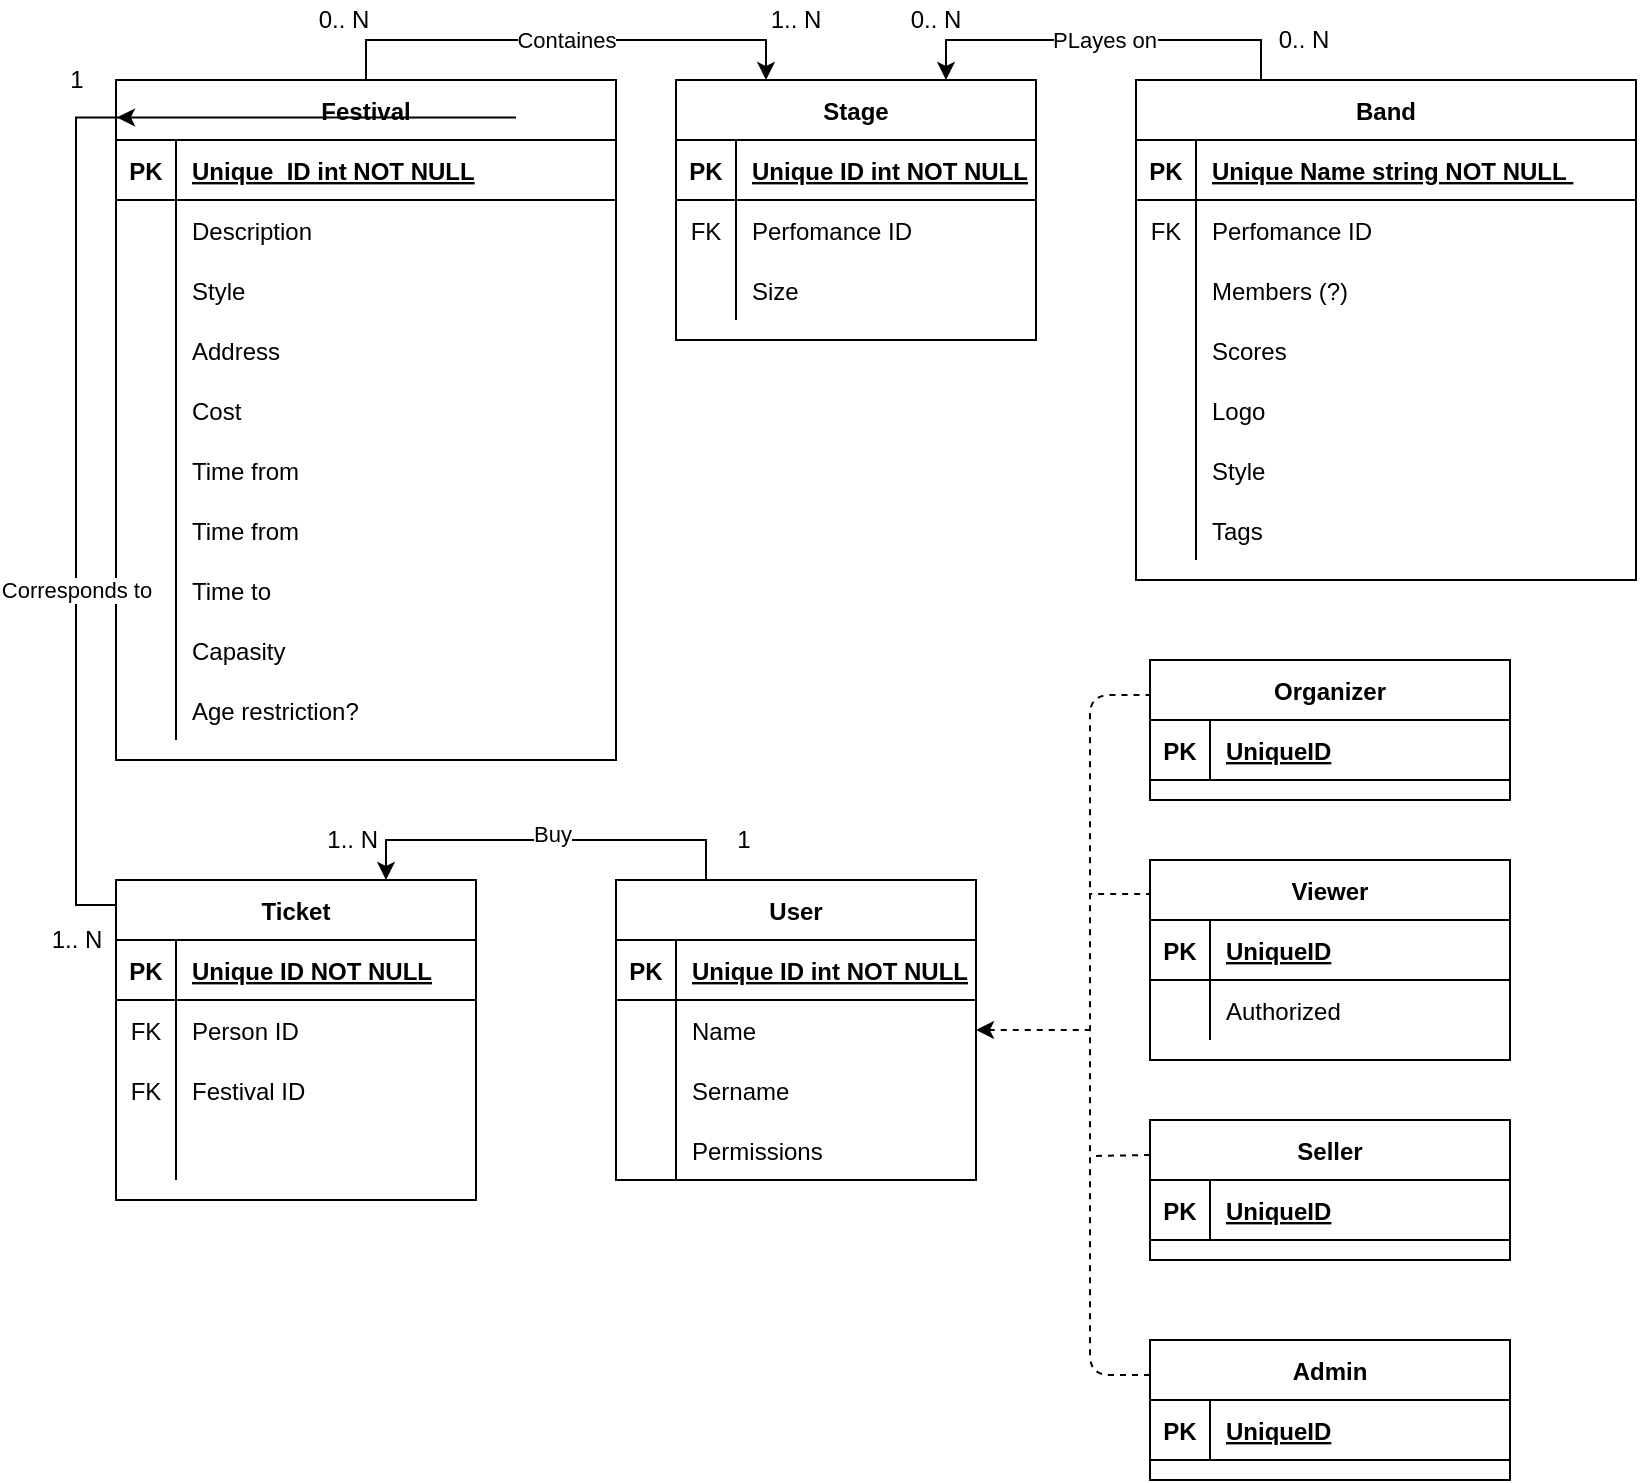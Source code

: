 <mxfile version="13.6.9" type="device"><diagram id="R2lEEEUBdFMjLlhIrx00" name="Page-1"><mxGraphModel dx="1662" dy="774" grid="1" gridSize="10" guides="1" tooltips="1" connect="1" arrows="1" fold="1" page="1" pageScale="1" pageWidth="850" pageHeight="1100" math="0" shadow="0" extFonts="Permanent Marker^https://fonts.googleapis.com/css?family=Permanent+Marker"><root><mxCell id="0"/><mxCell id="1" parent="0"/><mxCell id="lNlBMmtvw8cMD87-pBAn-54" value="Containes" style="edgeStyle=orthogonalEdgeStyle;rounded=0;orthogonalLoop=1;jettySize=auto;html=1;exitX=0.5;exitY=0;exitDx=0;exitDy=0;entryX=0.25;entryY=0;entryDx=0;entryDy=0;" parent="1" source="C-vyLk0tnHw3VtMMgP7b-23" target="zeY2hjf-UzyF-eKBbXOZ-20" edge="1"><mxGeometry relative="1" as="geometry"/></mxCell><mxCell id="C-vyLk0tnHw3VtMMgP7b-23" value="Festival" style="shape=table;startSize=30;container=1;collapsible=1;childLayout=tableLayout;fixedRows=1;rowLines=0;fontStyle=1;align=center;resizeLast=1;" parent="1" vertex="1"><mxGeometry x="66" y="101" width="250" height="340" as="geometry"/></mxCell><mxCell id="C-vyLk0tnHw3VtMMgP7b-24" value="" style="shape=partialRectangle;collapsible=0;dropTarget=0;pointerEvents=0;fillColor=none;points=[[0,0.5],[1,0.5]];portConstraint=eastwest;top=0;left=0;right=0;bottom=1;" parent="C-vyLk0tnHw3VtMMgP7b-23" vertex="1"><mxGeometry y="30" width="250" height="30" as="geometry"/></mxCell><mxCell id="C-vyLk0tnHw3VtMMgP7b-25" value="PK" style="shape=partialRectangle;overflow=hidden;connectable=0;fillColor=none;top=0;left=0;bottom=0;right=0;fontStyle=1;" parent="C-vyLk0tnHw3VtMMgP7b-24" vertex="1"><mxGeometry width="30" height="30" as="geometry"/></mxCell><mxCell id="C-vyLk0tnHw3VtMMgP7b-26" value="Unique_ID int NOT NULL" style="shape=partialRectangle;overflow=hidden;connectable=0;fillColor=none;top=0;left=0;bottom=0;right=0;align=left;spacingLeft=6;fontStyle=5;" parent="C-vyLk0tnHw3VtMMgP7b-24" vertex="1"><mxGeometry x="30" width="220" height="30" as="geometry"/></mxCell><mxCell id="C-vyLk0tnHw3VtMMgP7b-27" value="" style="shape=partialRectangle;collapsible=0;dropTarget=0;pointerEvents=0;fillColor=none;points=[[0,0.5],[1,0.5]];portConstraint=eastwest;top=0;left=0;right=0;bottom=0;" parent="C-vyLk0tnHw3VtMMgP7b-23" vertex="1"><mxGeometry y="60" width="250" height="30" as="geometry"/></mxCell><mxCell id="C-vyLk0tnHw3VtMMgP7b-28" value="" style="shape=partialRectangle;overflow=hidden;connectable=0;fillColor=none;top=0;left=0;bottom=0;right=0;" parent="C-vyLk0tnHw3VtMMgP7b-27" vertex="1"><mxGeometry width="30" height="30" as="geometry"/></mxCell><mxCell id="C-vyLk0tnHw3VtMMgP7b-29" value="Description" style="shape=partialRectangle;overflow=hidden;connectable=0;fillColor=none;top=0;left=0;bottom=0;right=0;align=left;spacingLeft=6;" parent="C-vyLk0tnHw3VtMMgP7b-27" vertex="1"><mxGeometry x="30" width="220" height="30" as="geometry"/></mxCell><mxCell id="zeY2hjf-UzyF-eKBbXOZ-2" value="" style="shape=partialRectangle;collapsible=0;dropTarget=0;pointerEvents=0;fillColor=none;top=0;left=0;bottom=0;right=0;points=[[0,0.5],[1,0.5]];portConstraint=eastwest;" parent="C-vyLk0tnHw3VtMMgP7b-23" vertex="1"><mxGeometry y="90" width="250" height="30" as="geometry"/></mxCell><mxCell id="zeY2hjf-UzyF-eKBbXOZ-3" value="" style="shape=partialRectangle;connectable=0;fillColor=none;top=0;left=0;bottom=0;right=0;editable=1;overflow=hidden;" parent="zeY2hjf-UzyF-eKBbXOZ-2" vertex="1"><mxGeometry width="30" height="30" as="geometry"/></mxCell><mxCell id="zeY2hjf-UzyF-eKBbXOZ-4" value="Style" style="shape=partialRectangle;connectable=0;fillColor=none;top=0;left=0;bottom=0;right=0;align=left;spacingLeft=6;overflow=hidden;" parent="zeY2hjf-UzyF-eKBbXOZ-2" vertex="1"><mxGeometry x="30" width="220" height="30" as="geometry"/></mxCell><mxCell id="zeY2hjf-UzyF-eKBbXOZ-5" value="" style="shape=partialRectangle;collapsible=0;dropTarget=0;pointerEvents=0;fillColor=none;top=0;left=0;bottom=0;right=0;points=[[0,0.5],[1,0.5]];portConstraint=eastwest;" parent="C-vyLk0tnHw3VtMMgP7b-23" vertex="1"><mxGeometry y="120" width="250" height="30" as="geometry"/></mxCell><mxCell id="zeY2hjf-UzyF-eKBbXOZ-6" value="" style="shape=partialRectangle;connectable=0;fillColor=none;top=0;left=0;bottom=0;right=0;editable=1;overflow=hidden;" parent="zeY2hjf-UzyF-eKBbXOZ-5" vertex="1"><mxGeometry width="30" height="30" as="geometry"/></mxCell><mxCell id="zeY2hjf-UzyF-eKBbXOZ-7" value="Address" style="shape=partialRectangle;connectable=0;fillColor=none;top=0;left=0;bottom=0;right=0;align=left;spacingLeft=6;overflow=hidden;" parent="zeY2hjf-UzyF-eKBbXOZ-5" vertex="1"><mxGeometry x="30" width="220" height="30" as="geometry"/></mxCell><mxCell id="zeY2hjf-UzyF-eKBbXOZ-8" value="" style="shape=partialRectangle;collapsible=0;dropTarget=0;pointerEvents=0;fillColor=none;top=0;left=0;bottom=0;right=0;points=[[0,0.5],[1,0.5]];portConstraint=eastwest;" parent="C-vyLk0tnHw3VtMMgP7b-23" vertex="1"><mxGeometry y="150" width="250" height="30" as="geometry"/></mxCell><mxCell id="zeY2hjf-UzyF-eKBbXOZ-9" value="" style="shape=partialRectangle;connectable=0;fillColor=none;top=0;left=0;bottom=0;right=0;editable=1;overflow=hidden;" parent="zeY2hjf-UzyF-eKBbXOZ-8" vertex="1"><mxGeometry width="30" height="30" as="geometry"/></mxCell><mxCell id="zeY2hjf-UzyF-eKBbXOZ-10" value="Cost" style="shape=partialRectangle;connectable=0;fillColor=none;top=0;left=0;bottom=0;right=0;align=left;spacingLeft=6;overflow=hidden;" parent="zeY2hjf-UzyF-eKBbXOZ-8" vertex="1"><mxGeometry x="30" width="220" height="30" as="geometry"/></mxCell><mxCell id="zeY2hjf-UzyF-eKBbXOZ-11" value="" style="shape=partialRectangle;collapsible=0;dropTarget=0;pointerEvents=0;fillColor=none;top=0;left=0;bottom=0;right=0;points=[[0,0.5],[1,0.5]];portConstraint=eastwest;" parent="C-vyLk0tnHw3VtMMgP7b-23" vertex="1"><mxGeometry y="180" width="250" height="30" as="geometry"/></mxCell><mxCell id="zeY2hjf-UzyF-eKBbXOZ-12" value="" style="shape=partialRectangle;connectable=0;fillColor=none;top=0;left=0;bottom=0;right=0;editable=1;overflow=hidden;" parent="zeY2hjf-UzyF-eKBbXOZ-11" vertex="1"><mxGeometry width="30" height="30" as="geometry"/></mxCell><mxCell id="zeY2hjf-UzyF-eKBbXOZ-13" value="Time from" style="shape=partialRectangle;connectable=0;fillColor=none;top=0;left=0;bottom=0;right=0;align=left;spacingLeft=6;overflow=hidden;" parent="zeY2hjf-UzyF-eKBbXOZ-11" vertex="1"><mxGeometry x="30" width="220" height="30" as="geometry"/></mxCell><mxCell id="cTFS3XYxespIP5nR6clf-7" value="" style="shape=partialRectangle;collapsible=0;dropTarget=0;pointerEvents=0;fillColor=none;top=0;left=0;bottom=0;right=0;points=[[0,0.5],[1,0.5]];portConstraint=eastwest;" parent="C-vyLk0tnHw3VtMMgP7b-23" vertex="1"><mxGeometry y="210" width="250" height="30" as="geometry"/></mxCell><mxCell id="cTFS3XYxespIP5nR6clf-8" value="" style="shape=partialRectangle;connectable=0;fillColor=none;top=0;left=0;bottom=0;right=0;editable=1;overflow=hidden;" parent="cTFS3XYxespIP5nR6clf-7" vertex="1"><mxGeometry width="30" height="30" as="geometry"/></mxCell><mxCell id="cTFS3XYxespIP5nR6clf-9" value="Time from" style="shape=partialRectangle;connectable=0;fillColor=none;top=0;left=0;bottom=0;right=0;align=left;spacingLeft=6;overflow=hidden;" parent="cTFS3XYxespIP5nR6clf-7" vertex="1"><mxGeometry x="30" width="220" height="30" as="geometry"/></mxCell><mxCell id="zeY2hjf-UzyF-eKBbXOZ-14" value="" style="shape=partialRectangle;collapsible=0;dropTarget=0;pointerEvents=0;fillColor=none;top=0;left=0;bottom=0;right=0;points=[[0,0.5],[1,0.5]];portConstraint=eastwest;" parent="C-vyLk0tnHw3VtMMgP7b-23" vertex="1"><mxGeometry y="240" width="250" height="30" as="geometry"/></mxCell><mxCell id="zeY2hjf-UzyF-eKBbXOZ-15" value="" style="shape=partialRectangle;connectable=0;fillColor=none;top=0;left=0;bottom=0;right=0;editable=1;overflow=hidden;" parent="zeY2hjf-UzyF-eKBbXOZ-14" vertex="1"><mxGeometry width="30" height="30" as="geometry"/></mxCell><mxCell id="zeY2hjf-UzyF-eKBbXOZ-16" value="Time to" style="shape=partialRectangle;connectable=0;fillColor=none;top=0;left=0;bottom=0;right=0;align=left;spacingLeft=6;overflow=hidden;" parent="zeY2hjf-UzyF-eKBbXOZ-14" vertex="1"><mxGeometry x="30" width="220" height="30" as="geometry"/></mxCell><mxCell id="zeY2hjf-UzyF-eKBbXOZ-17" value="" style="shape=partialRectangle;collapsible=0;dropTarget=0;pointerEvents=0;fillColor=none;top=0;left=0;bottom=0;right=0;points=[[0,0.5],[1,0.5]];portConstraint=eastwest;" parent="C-vyLk0tnHw3VtMMgP7b-23" vertex="1"><mxGeometry y="270" width="250" height="30" as="geometry"/></mxCell><mxCell id="zeY2hjf-UzyF-eKBbXOZ-18" value="" style="shape=partialRectangle;connectable=0;fillColor=none;top=0;left=0;bottom=0;right=0;editable=1;overflow=hidden;" parent="zeY2hjf-UzyF-eKBbXOZ-17" vertex="1"><mxGeometry width="30" height="30" as="geometry"/></mxCell><mxCell id="zeY2hjf-UzyF-eKBbXOZ-19" value="Capasity" style="shape=partialRectangle;connectable=0;fillColor=none;top=0;left=0;bottom=0;right=0;align=left;spacingLeft=6;overflow=hidden;" parent="zeY2hjf-UzyF-eKBbXOZ-17" vertex="1"><mxGeometry x="30" width="220" height="30" as="geometry"/></mxCell><mxCell id="lNlBMmtvw8cMD87-pBAn-63" value="" style="shape=partialRectangle;collapsible=0;dropTarget=0;pointerEvents=0;fillColor=none;top=0;left=0;bottom=0;right=0;points=[[0,0.5],[1,0.5]];portConstraint=eastwest;" parent="C-vyLk0tnHw3VtMMgP7b-23" vertex="1"><mxGeometry y="300" width="250" height="30" as="geometry"/></mxCell><mxCell id="lNlBMmtvw8cMD87-pBAn-64" value="" style="shape=partialRectangle;connectable=0;fillColor=none;top=0;left=0;bottom=0;right=0;editable=1;overflow=hidden;" parent="lNlBMmtvw8cMD87-pBAn-63" vertex="1"><mxGeometry width="30" height="30" as="geometry"/></mxCell><mxCell id="lNlBMmtvw8cMD87-pBAn-65" value="Age restriction?" style="shape=partialRectangle;connectable=0;fillColor=none;top=0;left=0;bottom=0;right=0;align=left;spacingLeft=6;overflow=hidden;" parent="lNlBMmtvw8cMD87-pBAn-63" vertex="1"><mxGeometry x="30" width="220" height="30" as="geometry"/></mxCell><mxCell id="lNlBMmtvw8cMD87-pBAn-55" value="PLayes on" style="edgeStyle=orthogonalEdgeStyle;rounded=0;orthogonalLoop=1;jettySize=auto;html=1;exitX=0.25;exitY=0;exitDx=0;exitDy=0;entryX=0.75;entryY=0;entryDx=0;entryDy=0;" parent="1" source="C-vyLk0tnHw3VtMMgP7b-2" target="zeY2hjf-UzyF-eKBbXOZ-20" edge="1"><mxGeometry relative="1" as="geometry"/></mxCell><mxCell id="lNlBMmtvw8cMD87-pBAn-66" style="edgeStyle=orthogonalEdgeStyle;rounded=0;orthogonalLoop=1;jettySize=auto;html=1;exitX=0.004;exitY=0.078;exitDx=0;exitDy=0;entryX=0.002;entryY=0.055;entryDx=0;entryDy=0;entryPerimeter=0;exitPerimeter=0;" parent="1" source="lNlBMmtvw8cMD87-pBAn-6" target="C-vyLk0tnHw3VtMMgP7b-23" edge="1"><mxGeometry relative="1" as="geometry"/></mxCell><mxCell id="lNlBMmtvw8cMD87-pBAn-67" value="Corresponds to" style="edgeLabel;html=1;align=center;verticalAlign=middle;resizable=0;points=[];" parent="lNlBMmtvw8cMD87-pBAn-66" vertex="1" connectable="0"><mxGeometry x="-0.421" y="-60" relative="1" as="geometry"><mxPoint x="-60.07" y="63.48" as="offset"/></mxGeometry></mxCell><mxCell id="lNlBMmtvw8cMD87-pBAn-33" style="edgeStyle=orthogonalEdgeStyle;rounded=0;orthogonalLoop=1;jettySize=auto;html=1;exitX=0.25;exitY=0;exitDx=0;exitDy=0;entryX=0.75;entryY=0;entryDx=0;entryDy=0;" parent="1" source="lNlBMmtvw8cMD87-pBAn-19" target="lNlBMmtvw8cMD87-pBAn-6" edge="1"><mxGeometry relative="1" as="geometry"/></mxCell><mxCell id="lNlBMmtvw8cMD87-pBAn-34" value="Buy" style="edgeLabel;html=1;align=center;verticalAlign=middle;resizable=0;points=[];" parent="lNlBMmtvw8cMD87-pBAn-33" vertex="1" connectable="0"><mxGeometry x="0.133" y="-3" relative="1" as="geometry"><mxPoint x="16" as="offset"/></mxGeometry></mxCell><mxCell id="lNlBMmtvw8cMD87-pBAn-132" style="edgeStyle=orthogonalEdgeStyle;rounded=0;orthogonalLoop=1;jettySize=auto;html=1;dashed=1;endArrow=none;endFill=0;startArrow=classic;startFill=1;" parent="1" source="lNlBMmtvw8cMD87-pBAn-19" edge="1"><mxGeometry relative="1" as="geometry"><mxPoint x="556" y="576" as="targetPoint"/><Array as="points"><mxPoint x="556" y="576"/></Array></mxGeometry></mxCell><mxCell id="lNlBMmtvw8cMD87-pBAn-38" value="1.. N&amp;nbsp;" style="text;html=1;strokeColor=none;fillColor=none;align=center;verticalAlign=middle;whiteSpace=wrap;rounded=0;" parent="1" vertex="1"><mxGeometry x="166" y="471" width="40" height="20" as="geometry"/></mxCell><mxCell id="lNlBMmtvw8cMD87-pBAn-39" value="1" style="text;html=1;strokeColor=none;fillColor=none;align=center;verticalAlign=middle;whiteSpace=wrap;rounded=0;" parent="1" vertex="1"><mxGeometry x="360" y="471" width="40" height="20" as="geometry"/></mxCell><mxCell id="lNlBMmtvw8cMD87-pBAn-56" value="1.. N" style="text;html=1;strokeColor=none;fillColor=none;align=center;verticalAlign=middle;whiteSpace=wrap;rounded=0;" parent="1" vertex="1"><mxGeometry x="386" y="61" width="40" height="20" as="geometry"/></mxCell><mxCell id="lNlBMmtvw8cMD87-pBAn-57" value="0.. N" style="text;html=1;strokeColor=none;fillColor=none;align=center;verticalAlign=middle;whiteSpace=wrap;rounded=0;" parent="1" vertex="1"><mxGeometry x="160" y="61" width="40" height="20" as="geometry"/></mxCell><mxCell id="lNlBMmtvw8cMD87-pBAn-58" value="0.. N" style="text;html=1;strokeColor=none;fillColor=none;align=center;verticalAlign=middle;whiteSpace=wrap;rounded=0;" parent="1" vertex="1"><mxGeometry x="640" y="71" width="40" height="20" as="geometry"/></mxCell><mxCell id="lNlBMmtvw8cMD87-pBAn-59" value="0.. N" style="text;html=1;strokeColor=none;fillColor=none;align=center;verticalAlign=middle;whiteSpace=wrap;rounded=0;" parent="1" vertex="1"><mxGeometry x="456" y="61" width="40" height="20" as="geometry"/></mxCell><mxCell id="lNlBMmtvw8cMD87-pBAn-68" value="1&lt;br&gt;" style="text;html=1;align=center;verticalAlign=middle;resizable=0;points=[];autosize=1;" parent="1" vertex="1"><mxGeometry x="36" y="91" width="20" height="20" as="geometry"/></mxCell><mxCell id="lNlBMmtvw8cMD87-pBAn-69" value="1.. N" style="text;html=1;align=center;verticalAlign=middle;resizable=0;points=[];autosize=1;" parent="1" vertex="1"><mxGeometry x="26" y="521" width="40" height="20" as="geometry"/></mxCell><mxCell id="lNlBMmtvw8cMD87-pBAn-131" style="edgeStyle=orthogonalEdgeStyle;rounded=0;orthogonalLoop=1;jettySize=auto;html=1;exitX=0.006;exitY=0.17;exitDx=0;exitDy=0;dashed=1;endArrow=none;endFill=0;exitPerimeter=0;" parent="1" source="lNlBMmtvw8cMD87-pBAn-96" edge="1"><mxGeometry relative="1" as="geometry"><mxPoint x="553" y="511" as="targetPoint"/></mxGeometry></mxCell><mxCell id="lNlBMmtvw8cMD87-pBAn-129" value="" style="endArrow=none;html=1;dashed=1;edgeStyle=orthogonalEdgeStyle;exitX=0;exitY=0.25;exitDx=0;exitDy=0;entryX=0;entryY=0.25;entryDx=0;entryDy=0;" parent="1" source="lNlBMmtvw8cMD87-pBAn-70" target="lNlBMmtvw8cMD87-pBAn-109" edge="1"><mxGeometry width="50" height="50" relative="1" as="geometry"><mxPoint x="403" y="641" as="sourcePoint"/><mxPoint x="453" y="591" as="targetPoint"/><Array as="points"><mxPoint x="553" y="749"/><mxPoint x="553" y="409"/></Array></mxGeometry></mxCell><mxCell id="lNlBMmtvw8cMD87-pBAn-130" value="" style="endArrow=none;dashed=1;html=1;exitX=0;exitY=0.25;exitDx=0;exitDy=0;rounded=0;endFill=0;" parent="1" source="lNlBMmtvw8cMD87-pBAn-83" edge="1"><mxGeometry width="50" height="50" relative="1" as="geometry"><mxPoint x="363" y="731" as="sourcePoint"/><mxPoint x="553" y="639" as="targetPoint"/></mxGeometry></mxCell><mxCell id="lNlBMmtvw8cMD87-pBAn-6" value="Ticket" style="shape=table;startSize=30;container=1;collapsible=1;childLayout=tableLayout;fixedRows=1;rowLines=0;fontStyle=1;align=center;resizeLast=1;" parent="1" vertex="1"><mxGeometry x="66" y="501" width="180" height="160" as="geometry"/></mxCell><mxCell id="lNlBMmtvw8cMD87-pBAn-7" value="" style="shape=partialRectangle;collapsible=0;dropTarget=0;pointerEvents=0;fillColor=none;top=0;left=0;bottom=1;right=0;points=[[0,0.5],[1,0.5]];portConstraint=eastwest;" parent="lNlBMmtvw8cMD87-pBAn-6" vertex="1"><mxGeometry y="30" width="180" height="30" as="geometry"/></mxCell><mxCell id="lNlBMmtvw8cMD87-pBAn-8" value="PK" style="shape=partialRectangle;connectable=0;fillColor=none;top=0;left=0;bottom=0;right=0;fontStyle=1;overflow=hidden;" parent="lNlBMmtvw8cMD87-pBAn-7" vertex="1"><mxGeometry width="30" height="30" as="geometry"/></mxCell><mxCell id="lNlBMmtvw8cMD87-pBAn-9" value="Unique ID NOT NULL" style="shape=partialRectangle;connectable=0;fillColor=none;top=0;left=0;bottom=0;right=0;align=left;spacingLeft=6;fontStyle=5;overflow=hidden;" parent="lNlBMmtvw8cMD87-pBAn-7" vertex="1"><mxGeometry x="30" width="150" height="30" as="geometry"/></mxCell><mxCell id="lNlBMmtvw8cMD87-pBAn-10" value="" style="shape=partialRectangle;collapsible=0;dropTarget=0;pointerEvents=0;fillColor=none;top=0;left=0;bottom=0;right=0;points=[[0,0.5],[1,0.5]];portConstraint=eastwest;" parent="lNlBMmtvw8cMD87-pBAn-6" vertex="1"><mxGeometry y="60" width="180" height="30" as="geometry"/></mxCell><mxCell id="lNlBMmtvw8cMD87-pBAn-11" value="FK" style="shape=partialRectangle;connectable=0;fillColor=none;top=0;left=0;bottom=0;right=0;editable=1;overflow=hidden;" parent="lNlBMmtvw8cMD87-pBAn-10" vertex="1"><mxGeometry width="30" height="30" as="geometry"/></mxCell><mxCell id="lNlBMmtvw8cMD87-pBAn-12" value="Person ID" style="shape=partialRectangle;connectable=0;fillColor=none;top=0;left=0;bottom=0;right=0;align=left;spacingLeft=6;overflow=hidden;" parent="lNlBMmtvw8cMD87-pBAn-10" vertex="1"><mxGeometry x="30" width="150" height="30" as="geometry"/></mxCell><mxCell id="lNlBMmtvw8cMD87-pBAn-13" value="" style="shape=partialRectangle;collapsible=0;dropTarget=0;pointerEvents=0;fillColor=none;top=0;left=0;bottom=0;right=0;points=[[0,0.5],[1,0.5]];portConstraint=eastwest;" parent="lNlBMmtvw8cMD87-pBAn-6" vertex="1"><mxGeometry y="90" width="180" height="30" as="geometry"/></mxCell><mxCell id="lNlBMmtvw8cMD87-pBAn-14" value="FK" style="shape=partialRectangle;connectable=0;fillColor=none;top=0;left=0;bottom=0;right=0;editable=1;overflow=hidden;" parent="lNlBMmtvw8cMD87-pBAn-13" vertex="1"><mxGeometry width="30" height="30" as="geometry"/></mxCell><mxCell id="lNlBMmtvw8cMD87-pBAn-15" value="Festival ID" style="shape=partialRectangle;connectable=0;fillColor=none;top=0;left=0;bottom=0;right=0;align=left;spacingLeft=6;overflow=hidden;" parent="lNlBMmtvw8cMD87-pBAn-13" vertex="1"><mxGeometry x="30" width="150" height="30" as="geometry"/></mxCell><mxCell id="lNlBMmtvw8cMD87-pBAn-16" value="" style="shape=partialRectangle;collapsible=0;dropTarget=0;pointerEvents=0;fillColor=none;top=0;left=0;bottom=0;right=0;points=[[0,0.5],[1,0.5]];portConstraint=eastwest;" parent="lNlBMmtvw8cMD87-pBAn-6" vertex="1"><mxGeometry y="120" width="180" height="30" as="geometry"/></mxCell><mxCell id="lNlBMmtvw8cMD87-pBAn-17" value="" style="shape=partialRectangle;connectable=0;fillColor=none;top=0;left=0;bottom=0;right=0;editable=1;overflow=hidden;" parent="lNlBMmtvw8cMD87-pBAn-16" vertex="1"><mxGeometry width="30" height="30" as="geometry"/></mxCell><mxCell id="lNlBMmtvw8cMD87-pBAn-18" value="" style="shape=partialRectangle;connectable=0;fillColor=none;top=0;left=0;bottom=0;right=0;align=left;spacingLeft=6;overflow=hidden;" parent="lNlBMmtvw8cMD87-pBAn-16" vertex="1"><mxGeometry x="30" width="150" height="30" as="geometry"/></mxCell><mxCell id="lNlBMmtvw8cMD87-pBAn-109" value="Organizer" style="shape=table;startSize=30;container=1;collapsible=1;childLayout=tableLayout;fixedRows=1;rowLines=0;fontStyle=1;align=center;resizeLast=1;" parent="1" vertex="1"><mxGeometry x="583" y="391" width="180" height="70" as="geometry"/></mxCell><mxCell id="lNlBMmtvw8cMD87-pBAn-110" value="" style="shape=partialRectangle;collapsible=0;dropTarget=0;pointerEvents=0;fillColor=none;top=0;left=0;bottom=1;right=0;points=[[0,0.5],[1,0.5]];portConstraint=eastwest;" parent="lNlBMmtvw8cMD87-pBAn-109" vertex="1"><mxGeometry y="30" width="180" height="30" as="geometry"/></mxCell><mxCell id="lNlBMmtvw8cMD87-pBAn-111" value="PK" style="shape=partialRectangle;connectable=0;fillColor=none;top=0;left=0;bottom=0;right=0;fontStyle=1;overflow=hidden;" parent="lNlBMmtvw8cMD87-pBAn-110" vertex="1"><mxGeometry width="30" height="30" as="geometry"/></mxCell><mxCell id="lNlBMmtvw8cMD87-pBAn-112" value="UniqueID" style="shape=partialRectangle;connectable=0;fillColor=none;top=0;left=0;bottom=0;right=0;align=left;spacingLeft=6;fontStyle=5;overflow=hidden;" parent="lNlBMmtvw8cMD87-pBAn-110" vertex="1"><mxGeometry x="30" width="150" height="30" as="geometry"/></mxCell><mxCell id="lNlBMmtvw8cMD87-pBAn-96" value="Viewer" style="shape=table;startSize=30;container=1;collapsible=1;childLayout=tableLayout;fixedRows=1;rowLines=0;fontStyle=1;align=center;resizeLast=1;" parent="1" vertex="1"><mxGeometry x="583" y="491" width="180" height="100" as="geometry"/></mxCell><mxCell id="lNlBMmtvw8cMD87-pBAn-97" value="" style="shape=partialRectangle;collapsible=0;dropTarget=0;pointerEvents=0;fillColor=none;top=0;left=0;bottom=1;right=0;points=[[0,0.5],[1,0.5]];portConstraint=eastwest;" parent="lNlBMmtvw8cMD87-pBAn-96" vertex="1"><mxGeometry y="30" width="180" height="30" as="geometry"/></mxCell><mxCell id="lNlBMmtvw8cMD87-pBAn-98" value="PK" style="shape=partialRectangle;connectable=0;fillColor=none;top=0;left=0;bottom=0;right=0;fontStyle=1;overflow=hidden;" parent="lNlBMmtvw8cMD87-pBAn-97" vertex="1"><mxGeometry width="30" height="30" as="geometry"/></mxCell><mxCell id="lNlBMmtvw8cMD87-pBAn-99" value="UniqueID" style="shape=partialRectangle;connectable=0;fillColor=none;top=0;left=0;bottom=0;right=0;align=left;spacingLeft=6;fontStyle=5;overflow=hidden;" parent="lNlBMmtvw8cMD87-pBAn-97" vertex="1"><mxGeometry x="30" width="150" height="30" as="geometry"/></mxCell><mxCell id="cTFS3XYxespIP5nR6clf-1" value="" style="shape=partialRectangle;collapsible=0;dropTarget=0;pointerEvents=0;fillColor=none;top=0;left=0;bottom=0;right=0;points=[[0,0.5],[1,0.5]];portConstraint=eastwest;" parent="lNlBMmtvw8cMD87-pBAn-96" vertex="1"><mxGeometry y="60" width="180" height="30" as="geometry"/></mxCell><mxCell id="cTFS3XYxespIP5nR6clf-2" value="" style="shape=partialRectangle;connectable=0;fillColor=none;top=0;left=0;bottom=0;right=0;editable=1;overflow=hidden;" parent="cTFS3XYxespIP5nR6clf-1" vertex="1"><mxGeometry width="30" height="30" as="geometry"/></mxCell><mxCell id="cTFS3XYxespIP5nR6clf-3" value="Authorized" style="shape=partialRectangle;connectable=0;fillColor=none;top=0;left=0;bottom=0;right=0;align=left;spacingLeft=6;overflow=hidden;" parent="cTFS3XYxespIP5nR6clf-1" vertex="1"><mxGeometry x="30" width="150" height="30" as="geometry"/></mxCell><mxCell id="zeY2hjf-UzyF-eKBbXOZ-20" value="Stage" style="shape=table;startSize=30;container=1;collapsible=1;childLayout=tableLayout;fixedRows=1;rowLines=0;fontStyle=1;align=center;resizeLast=1;" parent="1" vertex="1"><mxGeometry x="346" y="101" width="180" height="130" as="geometry"/></mxCell><mxCell id="zeY2hjf-UzyF-eKBbXOZ-21" value="" style="shape=partialRectangle;collapsible=0;dropTarget=0;pointerEvents=0;fillColor=none;top=0;left=0;bottom=1;right=0;points=[[0,0.5],[1,0.5]];portConstraint=eastwest;" parent="zeY2hjf-UzyF-eKBbXOZ-20" vertex="1"><mxGeometry y="30" width="180" height="30" as="geometry"/></mxCell><mxCell id="zeY2hjf-UzyF-eKBbXOZ-22" value="PK" style="shape=partialRectangle;connectable=0;fillColor=none;top=0;left=0;bottom=0;right=0;fontStyle=1;overflow=hidden;" parent="zeY2hjf-UzyF-eKBbXOZ-21" vertex="1"><mxGeometry width="30" height="30" as="geometry"/></mxCell><mxCell id="zeY2hjf-UzyF-eKBbXOZ-23" value="Unique ID int NOT NULL" style="shape=partialRectangle;connectable=0;fillColor=none;top=0;left=0;bottom=0;right=0;align=left;spacingLeft=6;fontStyle=5;overflow=hidden;" parent="zeY2hjf-UzyF-eKBbXOZ-21" vertex="1"><mxGeometry x="30" width="150" height="30" as="geometry"/></mxCell><mxCell id="zeY2hjf-UzyF-eKBbXOZ-24" value="" style="shape=partialRectangle;collapsible=0;dropTarget=0;pointerEvents=0;fillColor=none;top=0;left=0;bottom=0;right=0;points=[[0,0.5],[1,0.5]];portConstraint=eastwest;" parent="zeY2hjf-UzyF-eKBbXOZ-20" vertex="1"><mxGeometry y="60" width="180" height="30" as="geometry"/></mxCell><mxCell id="zeY2hjf-UzyF-eKBbXOZ-25" value="FK" style="shape=partialRectangle;connectable=0;fillColor=none;top=0;left=0;bottom=0;right=0;editable=1;overflow=hidden;" parent="zeY2hjf-UzyF-eKBbXOZ-24" vertex="1"><mxGeometry width="30" height="30" as="geometry"/></mxCell><mxCell id="zeY2hjf-UzyF-eKBbXOZ-26" value="Perfomance ID" style="shape=partialRectangle;connectable=0;fillColor=none;top=0;left=0;bottom=0;right=0;align=left;spacingLeft=6;overflow=hidden;" parent="zeY2hjf-UzyF-eKBbXOZ-24" vertex="1"><mxGeometry x="30" width="150" height="30" as="geometry"/></mxCell><mxCell id="zeY2hjf-UzyF-eKBbXOZ-27" value="" style="shape=partialRectangle;collapsible=0;dropTarget=0;pointerEvents=0;fillColor=none;top=0;left=0;bottom=0;right=0;points=[[0,0.5],[1,0.5]];portConstraint=eastwest;" parent="zeY2hjf-UzyF-eKBbXOZ-20" vertex="1"><mxGeometry y="90" width="180" height="30" as="geometry"/></mxCell><mxCell id="zeY2hjf-UzyF-eKBbXOZ-28" value="" style="shape=partialRectangle;connectable=0;fillColor=none;top=0;left=0;bottom=0;right=0;editable=1;overflow=hidden;" parent="zeY2hjf-UzyF-eKBbXOZ-27" vertex="1"><mxGeometry width="30" height="30" as="geometry"/></mxCell><mxCell id="zeY2hjf-UzyF-eKBbXOZ-29" value="Size" style="shape=partialRectangle;connectable=0;fillColor=none;top=0;left=0;bottom=0;right=0;align=left;spacingLeft=6;overflow=hidden;" parent="zeY2hjf-UzyF-eKBbXOZ-27" vertex="1"><mxGeometry x="30" width="150" height="30" as="geometry"/></mxCell><mxCell id="C-vyLk0tnHw3VtMMgP7b-2" value="Band" style="shape=table;startSize=30;container=1;collapsible=1;childLayout=tableLayout;fixedRows=1;rowLines=0;fontStyle=1;align=center;resizeLast=1;" parent="1" vertex="1"><mxGeometry x="576" y="101" width="250" height="250" as="geometry"/></mxCell><mxCell id="C-vyLk0tnHw3VtMMgP7b-3" value="" style="shape=partialRectangle;collapsible=0;dropTarget=0;pointerEvents=0;fillColor=none;points=[[0,0.5],[1,0.5]];portConstraint=eastwest;top=0;left=0;right=0;bottom=1;" parent="C-vyLk0tnHw3VtMMgP7b-2" vertex="1"><mxGeometry y="30" width="250" height="30" as="geometry"/></mxCell><mxCell id="C-vyLk0tnHw3VtMMgP7b-4" value="PK" style="shape=partialRectangle;overflow=hidden;connectable=0;fillColor=none;top=0;left=0;bottom=0;right=0;fontStyle=1;" parent="C-vyLk0tnHw3VtMMgP7b-3" vertex="1"><mxGeometry width="30" height="30" as="geometry"/></mxCell><mxCell id="C-vyLk0tnHw3VtMMgP7b-5" value="Unique Name string NOT NULL " style="shape=partialRectangle;overflow=hidden;connectable=0;fillColor=none;top=0;left=0;bottom=0;right=0;align=left;spacingLeft=6;fontStyle=5;" parent="C-vyLk0tnHw3VtMMgP7b-3" vertex="1"><mxGeometry x="30" width="220" height="30" as="geometry"/></mxCell><mxCell id="lNlBMmtvw8cMD87-pBAn-2" value="" style="shape=partialRectangle;collapsible=0;dropTarget=0;pointerEvents=0;fillColor=none;top=0;left=0;bottom=0;right=0;points=[[0,0.5],[1,0.5]];portConstraint=eastwest;" parent="C-vyLk0tnHw3VtMMgP7b-2" vertex="1"><mxGeometry y="60" width="250" height="30" as="geometry"/></mxCell><mxCell id="lNlBMmtvw8cMD87-pBAn-3" value="FK" style="shape=partialRectangle;connectable=0;fillColor=none;top=0;left=0;bottom=0;right=0;editable=1;overflow=hidden;" parent="lNlBMmtvw8cMD87-pBAn-2" vertex="1"><mxGeometry width="30" height="30" as="geometry"/></mxCell><mxCell id="lNlBMmtvw8cMD87-pBAn-4" value="Perfomance ID" style="shape=partialRectangle;connectable=0;fillColor=none;top=0;left=0;bottom=0;right=0;align=left;spacingLeft=6;overflow=hidden;" parent="lNlBMmtvw8cMD87-pBAn-2" vertex="1"><mxGeometry x="30" width="220" height="30" as="geometry"/></mxCell><mxCell id="C-vyLk0tnHw3VtMMgP7b-6" value="" style="shape=partialRectangle;collapsible=0;dropTarget=0;pointerEvents=0;fillColor=none;points=[[0,0.5],[1,0.5]];portConstraint=eastwest;top=0;left=0;right=0;bottom=0;" parent="C-vyLk0tnHw3VtMMgP7b-2" vertex="1"><mxGeometry y="90" width="250" height="30" as="geometry"/></mxCell><mxCell id="C-vyLk0tnHw3VtMMgP7b-7" value="" style="shape=partialRectangle;overflow=hidden;connectable=0;fillColor=none;top=0;left=0;bottom=0;right=0;" parent="C-vyLk0tnHw3VtMMgP7b-6" vertex="1"><mxGeometry width="30" height="30" as="geometry"/></mxCell><mxCell id="C-vyLk0tnHw3VtMMgP7b-8" value="Members (?)" style="shape=partialRectangle;overflow=hidden;connectable=0;fillColor=none;top=0;left=0;bottom=0;right=0;align=left;spacingLeft=6;" parent="C-vyLk0tnHw3VtMMgP7b-6" vertex="1"><mxGeometry x="30" width="220" height="30" as="geometry"/></mxCell><mxCell id="zeY2hjf-UzyF-eKBbXOZ-40" value="" style="shape=partialRectangle;collapsible=0;dropTarget=0;pointerEvents=0;fillColor=none;top=0;left=0;bottom=0;right=0;points=[[0,0.5],[1,0.5]];portConstraint=eastwest;" parent="C-vyLk0tnHw3VtMMgP7b-2" vertex="1"><mxGeometry y="120" width="250" height="30" as="geometry"/></mxCell><mxCell id="zeY2hjf-UzyF-eKBbXOZ-41" value="" style="shape=partialRectangle;connectable=0;fillColor=none;top=0;left=0;bottom=0;right=0;editable=1;overflow=hidden;" parent="zeY2hjf-UzyF-eKBbXOZ-40" vertex="1"><mxGeometry width="30" height="30" as="geometry"/></mxCell><mxCell id="zeY2hjf-UzyF-eKBbXOZ-42" value="Scores" style="shape=partialRectangle;connectable=0;fillColor=none;top=0;left=0;bottom=0;right=0;align=left;spacingLeft=6;overflow=hidden;" parent="zeY2hjf-UzyF-eKBbXOZ-40" vertex="1"><mxGeometry x="30" width="220" height="30" as="geometry"/></mxCell><mxCell id="C-vyLk0tnHw3VtMMgP7b-9" value="" style="shape=partialRectangle;collapsible=0;dropTarget=0;pointerEvents=0;fillColor=none;points=[[0,0.5],[1,0.5]];portConstraint=eastwest;top=0;left=0;right=0;bottom=0;" parent="C-vyLk0tnHw3VtMMgP7b-2" vertex="1"><mxGeometry y="150" width="250" height="30" as="geometry"/></mxCell><mxCell id="C-vyLk0tnHw3VtMMgP7b-10" value="" style="shape=partialRectangle;overflow=hidden;connectable=0;fillColor=none;top=0;left=0;bottom=0;right=0;" parent="C-vyLk0tnHw3VtMMgP7b-9" vertex="1"><mxGeometry width="30" height="30" as="geometry"/></mxCell><mxCell id="C-vyLk0tnHw3VtMMgP7b-11" value="Logo" style="shape=partialRectangle;overflow=hidden;connectable=0;fillColor=none;top=0;left=0;bottom=0;right=0;align=left;spacingLeft=6;" parent="C-vyLk0tnHw3VtMMgP7b-9" vertex="1"><mxGeometry x="30" width="220" height="30" as="geometry"/></mxCell><mxCell id="zeY2hjf-UzyF-eKBbXOZ-34" value="" style="shape=partialRectangle;collapsible=0;dropTarget=0;pointerEvents=0;fillColor=none;top=0;left=0;bottom=0;right=0;points=[[0,0.5],[1,0.5]];portConstraint=eastwest;" parent="C-vyLk0tnHw3VtMMgP7b-2" vertex="1"><mxGeometry y="180" width="250" height="30" as="geometry"/></mxCell><mxCell id="zeY2hjf-UzyF-eKBbXOZ-35" value="" style="shape=partialRectangle;connectable=0;fillColor=none;top=0;left=0;bottom=0;right=0;editable=1;overflow=hidden;" parent="zeY2hjf-UzyF-eKBbXOZ-34" vertex="1"><mxGeometry width="30" height="30" as="geometry"/></mxCell><mxCell id="zeY2hjf-UzyF-eKBbXOZ-36" value="Style" style="shape=partialRectangle;connectable=0;fillColor=none;top=0;left=0;bottom=0;right=0;align=left;spacingLeft=6;overflow=hidden;" parent="zeY2hjf-UzyF-eKBbXOZ-34" vertex="1"><mxGeometry x="30" width="220" height="30" as="geometry"/></mxCell><mxCell id="zeY2hjf-UzyF-eKBbXOZ-37" value="" style="shape=partialRectangle;collapsible=0;dropTarget=0;pointerEvents=0;fillColor=none;top=0;left=0;bottom=0;right=0;points=[[0,0.5],[1,0.5]];portConstraint=eastwest;" parent="C-vyLk0tnHw3VtMMgP7b-2" vertex="1"><mxGeometry y="210" width="250" height="30" as="geometry"/></mxCell><mxCell id="zeY2hjf-UzyF-eKBbXOZ-38" value="" style="shape=partialRectangle;connectable=0;fillColor=none;top=0;left=0;bottom=0;right=0;editable=1;overflow=hidden;" parent="zeY2hjf-UzyF-eKBbXOZ-37" vertex="1"><mxGeometry width="30" height="30" as="geometry"/></mxCell><mxCell id="zeY2hjf-UzyF-eKBbXOZ-39" value="Tags" style="shape=partialRectangle;connectable=0;fillColor=none;top=0;left=0;bottom=0;right=0;align=left;spacingLeft=6;overflow=hidden;" parent="zeY2hjf-UzyF-eKBbXOZ-37" vertex="1"><mxGeometry x="30" width="220" height="30" as="geometry"/></mxCell><mxCell id="lNlBMmtvw8cMD87-pBAn-70" value="Admin" style="shape=table;startSize=30;container=1;collapsible=1;childLayout=tableLayout;fixedRows=1;rowLines=0;fontStyle=1;align=center;resizeLast=1;" parent="1" vertex="1"><mxGeometry x="583" y="731" width="180" height="70" as="geometry"/></mxCell><mxCell id="lNlBMmtvw8cMD87-pBAn-71" value="" style="shape=partialRectangle;collapsible=0;dropTarget=0;pointerEvents=0;fillColor=none;top=0;left=0;bottom=1;right=0;points=[[0,0.5],[1,0.5]];portConstraint=eastwest;" parent="lNlBMmtvw8cMD87-pBAn-70" vertex="1"><mxGeometry y="30" width="180" height="30" as="geometry"/></mxCell><mxCell id="lNlBMmtvw8cMD87-pBAn-72" value="PK" style="shape=partialRectangle;connectable=0;fillColor=none;top=0;left=0;bottom=0;right=0;fontStyle=1;overflow=hidden;" parent="lNlBMmtvw8cMD87-pBAn-71" vertex="1"><mxGeometry width="30" height="30" as="geometry"/></mxCell><mxCell id="lNlBMmtvw8cMD87-pBAn-73" value="UniqueID" style="shape=partialRectangle;connectable=0;fillColor=none;top=0;left=0;bottom=0;right=0;align=left;spacingLeft=6;fontStyle=5;overflow=hidden;" parent="lNlBMmtvw8cMD87-pBAn-71" vertex="1"><mxGeometry x="30" width="150" height="30" as="geometry"/></mxCell><mxCell id="lNlBMmtvw8cMD87-pBAn-83" value="Seller" style="shape=table;startSize=30;container=1;collapsible=1;childLayout=tableLayout;fixedRows=1;rowLines=0;fontStyle=1;align=center;resizeLast=1;" parent="1" vertex="1"><mxGeometry x="583" y="621" width="180" height="70" as="geometry"/></mxCell><mxCell id="lNlBMmtvw8cMD87-pBAn-84" value="" style="shape=partialRectangle;collapsible=0;dropTarget=0;pointerEvents=0;fillColor=none;top=0;left=0;bottom=1;right=0;points=[[0,0.5],[1,0.5]];portConstraint=eastwest;" parent="lNlBMmtvw8cMD87-pBAn-83" vertex="1"><mxGeometry y="30" width="180" height="30" as="geometry"/></mxCell><mxCell id="lNlBMmtvw8cMD87-pBAn-85" value="PK" style="shape=partialRectangle;connectable=0;fillColor=none;top=0;left=0;bottom=0;right=0;fontStyle=1;overflow=hidden;" parent="lNlBMmtvw8cMD87-pBAn-84" vertex="1"><mxGeometry width="30" height="30" as="geometry"/></mxCell><mxCell id="lNlBMmtvw8cMD87-pBAn-86" value="UniqueID" style="shape=partialRectangle;connectable=0;fillColor=none;top=0;left=0;bottom=0;right=0;align=left;spacingLeft=6;fontStyle=5;overflow=hidden;" parent="lNlBMmtvw8cMD87-pBAn-84" vertex="1"><mxGeometry x="30" width="150" height="30" as="geometry"/></mxCell><mxCell id="lNlBMmtvw8cMD87-pBAn-19" value="User" style="shape=table;startSize=30;container=1;collapsible=1;childLayout=tableLayout;fixedRows=1;rowLines=0;fontStyle=1;align=center;resizeLast=1;" parent="1" vertex="1"><mxGeometry x="316" y="501" width="180" height="150" as="geometry"/></mxCell><mxCell id="lNlBMmtvw8cMD87-pBAn-20" value="" style="shape=partialRectangle;collapsible=0;dropTarget=0;pointerEvents=0;fillColor=none;top=0;left=0;bottom=1;right=0;points=[[0,0.5],[1,0.5]];portConstraint=eastwest;" parent="lNlBMmtvw8cMD87-pBAn-19" vertex="1"><mxGeometry y="30" width="180" height="30" as="geometry"/></mxCell><mxCell id="lNlBMmtvw8cMD87-pBAn-21" value="PK" style="shape=partialRectangle;connectable=0;fillColor=none;top=0;left=0;bottom=0;right=0;fontStyle=1;overflow=hidden;" parent="lNlBMmtvw8cMD87-pBAn-20" vertex="1"><mxGeometry width="30" height="30" as="geometry"/></mxCell><mxCell id="lNlBMmtvw8cMD87-pBAn-22" value="Unique ID int NOT NULL" style="shape=partialRectangle;connectable=0;fillColor=none;top=0;left=0;bottom=0;right=0;align=left;spacingLeft=6;fontStyle=5;overflow=hidden;" parent="lNlBMmtvw8cMD87-pBAn-20" vertex="1"><mxGeometry x="30" width="150" height="30" as="geometry"/></mxCell><mxCell id="lNlBMmtvw8cMD87-pBAn-23" value="" style="shape=partialRectangle;collapsible=0;dropTarget=0;pointerEvents=0;fillColor=none;top=0;left=0;bottom=0;right=0;points=[[0,0.5],[1,0.5]];portConstraint=eastwest;" parent="lNlBMmtvw8cMD87-pBAn-19" vertex="1"><mxGeometry y="60" width="180" height="30" as="geometry"/></mxCell><mxCell id="lNlBMmtvw8cMD87-pBAn-24" value="" style="shape=partialRectangle;connectable=0;fillColor=none;top=0;left=0;bottom=0;right=0;editable=1;overflow=hidden;" parent="lNlBMmtvw8cMD87-pBAn-23" vertex="1"><mxGeometry width="30" height="30" as="geometry"/></mxCell><mxCell id="lNlBMmtvw8cMD87-pBAn-25" value="Name" style="shape=partialRectangle;connectable=0;fillColor=none;top=0;left=0;bottom=0;right=0;align=left;spacingLeft=6;overflow=hidden;" parent="lNlBMmtvw8cMD87-pBAn-23" vertex="1"><mxGeometry x="30" width="150" height="30" as="geometry"/></mxCell><mxCell id="lNlBMmtvw8cMD87-pBAn-26" value="" style="shape=partialRectangle;collapsible=0;dropTarget=0;pointerEvents=0;fillColor=none;top=0;left=0;bottom=0;right=0;points=[[0,0.5],[1,0.5]];portConstraint=eastwest;" parent="lNlBMmtvw8cMD87-pBAn-19" vertex="1"><mxGeometry y="90" width="180" height="30" as="geometry"/></mxCell><mxCell id="lNlBMmtvw8cMD87-pBAn-27" value="" style="shape=partialRectangle;connectable=0;fillColor=none;top=0;left=0;bottom=0;right=0;editable=1;overflow=hidden;" parent="lNlBMmtvw8cMD87-pBAn-26" vertex="1"><mxGeometry width="30" height="30" as="geometry"/></mxCell><mxCell id="lNlBMmtvw8cMD87-pBAn-28" value="Sername" style="shape=partialRectangle;connectable=0;fillColor=none;top=0;left=0;bottom=0;right=0;align=left;spacingLeft=6;overflow=hidden;" parent="lNlBMmtvw8cMD87-pBAn-26" vertex="1"><mxGeometry x="30" width="150" height="30" as="geometry"/></mxCell><mxCell id="cTFS3XYxespIP5nR6clf-4" value="" style="shape=partialRectangle;collapsible=0;dropTarget=0;pointerEvents=0;fillColor=none;top=0;left=0;bottom=0;right=0;points=[[0,0.5],[1,0.5]];portConstraint=eastwest;" parent="lNlBMmtvw8cMD87-pBAn-19" vertex="1"><mxGeometry y="120" width="180" height="30" as="geometry"/></mxCell><mxCell id="cTFS3XYxespIP5nR6clf-5" value="" style="shape=partialRectangle;connectable=0;fillColor=none;top=0;left=0;bottom=0;right=0;editable=1;overflow=hidden;" parent="cTFS3XYxespIP5nR6clf-4" vertex="1"><mxGeometry width="30" height="30" as="geometry"/></mxCell><mxCell id="cTFS3XYxespIP5nR6clf-6" value="Permissions" style="shape=partialRectangle;connectable=0;fillColor=none;top=0;left=0;bottom=0;right=0;align=left;spacingLeft=6;overflow=hidden;" parent="cTFS3XYxespIP5nR6clf-4" vertex="1"><mxGeometry x="30" width="150" height="30" as="geometry"/></mxCell></root></mxGraphModel></diagram></mxfile>